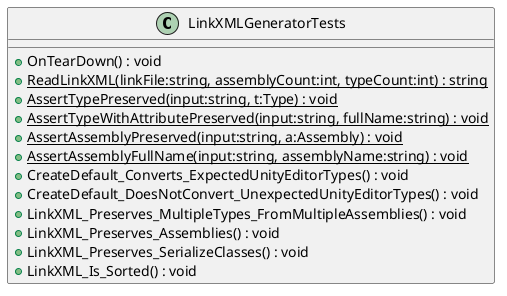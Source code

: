 @startuml
class LinkXMLGeneratorTests {
    + OnTearDown() : void
    + {static} ReadLinkXML(linkFile:string, assemblyCount:int, typeCount:int) : string
    + {static} AssertTypePreserved(input:string, t:Type) : void
    + {static} AssertTypeWithAttributePreserved(input:string, fullName:string) : void
    + {static} AssertAssemblyPreserved(input:string, a:Assembly) : void
    + {static} AssertAssemblyFullName(input:string, assemblyName:string) : void
    + CreateDefault_Converts_ExpectedUnityEditorTypes() : void
    + CreateDefault_DoesNotConvert_UnexpectedUnityEditorTypes() : void
    + LinkXML_Preserves_MultipleTypes_FromMultipleAssemblies() : void
    + LinkXML_Preserves_Assemblies() : void
    + LinkXML_Preserves_SerializeClasses() : void
    + LinkXML_Is_Sorted() : void
}
@enduml
